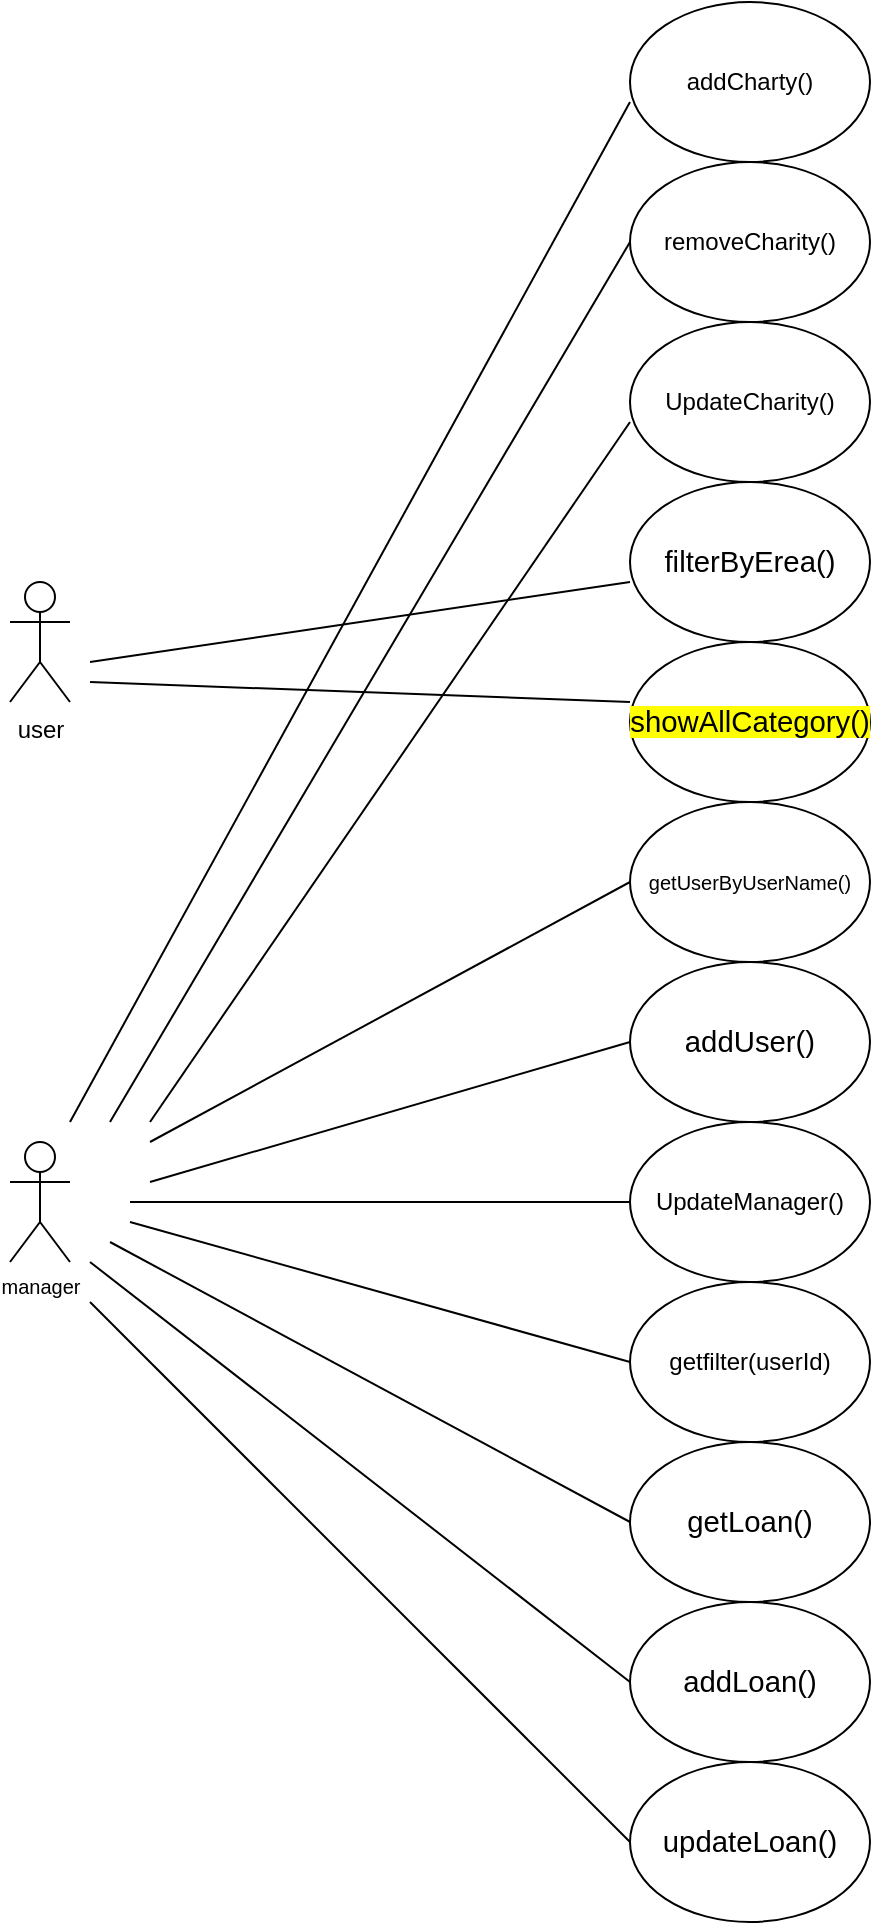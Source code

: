 <mxfile version="20.3.0" type="device"><diagram id="Essd_ugasLCZohHMcP1y" name="Page-1"><mxGraphModel dx="683" dy="1259" grid="1" gridSize="10" guides="1" tooltips="1" connect="1" arrows="1" fold="1" page="1" pageScale="1" pageWidth="850" pageHeight="1100" math="0" shadow="0"><root><mxCell id="0"/><mxCell id="1" parent="0"/><mxCell id="aODexWeqZSQZBetwVg-E-1" value="&lt;br&gt;addCharty()&lt;br&gt;&lt;br&gt;" style="ellipse;whiteSpace=wrap;html=1;" vertex="1" parent="1"><mxGeometry x="360" y="170" width="120" height="80" as="geometry"/></mxCell><mxCell id="aODexWeqZSQZBetwVg-E-2" value="user" style="shape=umlActor;verticalLabelPosition=bottom;verticalAlign=top;html=1;outlineConnect=0;" vertex="1" parent="1"><mxGeometry x="50" y="460" width="30" height="60" as="geometry"/></mxCell><mxCell id="aODexWeqZSQZBetwVg-E-3" value="&lt;span style=&quot;font-size: 9pt; line-height: 107%; font-family: Helvetica, sans-serif; background-image: initial; background-position: initial; background-size: initial; background-repeat: initial; background-attachment: initial; background-origin: initial; background-clip: initial;&quot;&gt;removeCharity()&lt;/span&gt;" style="ellipse;whiteSpace=wrap;html=1;" vertex="1" parent="1"><mxGeometry x="360" y="250" width="120" height="80" as="geometry"/></mxCell><mxCell id="aODexWeqZSQZBetwVg-E-4" value="&lt;span style=&quot;font-size: 9pt; line-height: 107%; font-family: Helvetica, sans-serif; background-image: initial; background-position: initial; background-size: initial; background-repeat: initial; background-attachment: initial; background-origin: initial; background-clip: initial;&quot;&gt;UpdateCharity()&lt;/span&gt;" style="ellipse;whiteSpace=wrap;html=1;" vertex="1" parent="1"><mxGeometry x="360" y="330" width="120" height="80" as="geometry"/></mxCell><mxCell id="aODexWeqZSQZBetwVg-E-5" value="&lt;span style=&quot;font-size:11.0pt;line-height:107%;&lt;br/&gt;font-family:&amp;quot;Calibri&amp;quot;,sans-serif;mso-ascii-theme-font:minor-latin;mso-fareast-font-family:&lt;br/&gt;Calibri;mso-fareast-theme-font:minor-latin;mso-hansi-theme-font:minor-latin;&lt;br/&gt;mso-bidi-font-family:Arial;mso-bidi-theme-font:minor-bidi;mso-ansi-language:&lt;br/&gt;EN-US;mso-fareast-language:EN-US;mso-bidi-language:HE&quot;&gt;filterByErea()&lt;/span&gt;" style="ellipse;whiteSpace=wrap;html=1;" vertex="1" parent="1"><mxGeometry x="360" y="410" width="120" height="80" as="geometry"/></mxCell><mxCell id="aODexWeqZSQZBetwVg-E-10" value="&lt;span style=&quot;font-size:11.0pt;line-height:107%;&lt;br/&gt;font-family:&amp;quot;Calibri&amp;quot;,sans-serif;mso-ascii-theme-font:minor-latin;mso-fareast-font-family:&lt;br/&gt;Calibri;mso-fareast-theme-font:minor-latin;mso-hansi-theme-font:minor-latin;&lt;br/&gt;mso-bidi-font-family:Arial;mso-bidi-theme-font:minor-bidi;background:yellow;&lt;br/&gt;mso-highlight:yellow;mso-ansi-language:EN-US;mso-fareast-language:EN-US;&lt;br/&gt;mso-bidi-language:HE&quot;&gt;showAllCategory()&lt;/span&gt;" style="ellipse;whiteSpace=wrap;html=1;" vertex="1" parent="1"><mxGeometry x="360" y="490" width="120" height="80" as="geometry"/></mxCell><mxCell id="aODexWeqZSQZBetwVg-E-11" value="&lt;span&gt;&lt;font style=&quot;font-size: 10px;&quot;&gt;getUserByUserName()&lt;/font&gt;&lt;/span&gt;" style="ellipse;whiteSpace=wrap;html=1;" vertex="1" parent="1"><mxGeometry x="360" y="570" width="120" height="80" as="geometry"/></mxCell><mxCell id="aODexWeqZSQZBetwVg-E-12" value="&lt;span style=&quot;font-size:11.0pt;line-height:107%;&lt;br/&gt;font-family:&amp;quot;Calibri&amp;quot;,sans-serif;mso-ascii-theme-font:minor-latin;mso-fareast-font-family:&lt;br/&gt;Calibri;mso-fareast-theme-font:minor-latin;mso-hansi-theme-font:minor-latin;&lt;br/&gt;mso-bidi-font-family:Arial;mso-bidi-theme-font:minor-bidi;mso-ansi-language:&lt;br/&gt;EN-US;mso-fareast-language:EN-US;mso-bidi-language:HE&quot;&gt;addUser()&lt;/span&gt;" style="ellipse;whiteSpace=wrap;html=1;" vertex="1" parent="1"><mxGeometry x="360" y="650" width="120" height="80" as="geometry"/></mxCell><mxCell id="aODexWeqZSQZBetwVg-E-13" value="&lt;span&gt;UpdateManager()&lt;/span&gt;" style="ellipse;whiteSpace=wrap;html=1;" vertex="1" parent="1"><mxGeometry x="360" y="730" width="120" height="80" as="geometry"/></mxCell><mxCell id="aODexWeqZSQZBetwVg-E-15" value="&lt;p dir=&quot;RTL&quot; class=&quot;MsoNormal&quot;&gt;&lt;span dir=&quot;LTR&quot;&gt;getfilter(userId)&lt;/span&gt;&lt;span style=&quot;font-family:&amp;quot;Arial&amp;quot;,sans-serif;mso-ascii-font-family:Calibri;mso-ascii-theme-font:&lt;br/&gt;minor-latin;mso-hansi-font-family:Calibri;mso-hansi-theme-font:minor-latin;&lt;br/&gt;mso-bidi-theme-font:minor-bidi&quot; lang=&quot;HE&quot;&gt;&lt;/span&gt;&lt;/p&gt;" style="ellipse;whiteSpace=wrap;html=1;" vertex="1" parent="1"><mxGeometry x="360" y="810" width="120" height="80" as="geometry"/></mxCell><mxCell id="aODexWeqZSQZBetwVg-E-16" value="&lt;span style=&quot;font-size:11.0pt;line-height:107%;&lt;br/&gt;font-family:&amp;quot;Calibri&amp;quot;,sans-serif;mso-ascii-theme-font:minor-latin;mso-fareast-font-family:&lt;br/&gt;Calibri;mso-fareast-theme-font:minor-latin;mso-hansi-theme-font:minor-latin;&lt;br/&gt;mso-bidi-font-family:Arial;mso-bidi-theme-font:minor-bidi;mso-ansi-language:&lt;br/&gt;EN-US;mso-fareast-language:EN-US;mso-bidi-language:HE&quot;&gt;getLoan()&lt;/span&gt;" style="ellipse;whiteSpace=wrap;html=1;" vertex="1" parent="1"><mxGeometry x="360" y="890" width="120" height="80" as="geometry"/></mxCell><mxCell id="aODexWeqZSQZBetwVg-E-17" value="&lt;span style=&quot;font-size:11.0pt;line-height:107%;&lt;br/&gt;font-family:&amp;quot;Calibri&amp;quot;,sans-serif;mso-ascii-theme-font:minor-latin;mso-fareast-font-family:&lt;br/&gt;Calibri;mso-fareast-theme-font:minor-latin;mso-hansi-theme-font:minor-latin;&lt;br/&gt;mso-bidi-font-family:Arial;mso-bidi-theme-font:minor-bidi;mso-ansi-language:&lt;br/&gt;EN-US;mso-fareast-language:EN-US;mso-bidi-language:HE&quot;&gt;addLoan()&lt;/span&gt;" style="ellipse;whiteSpace=wrap;html=1;" vertex="1" parent="1"><mxGeometry x="360" y="970" width="120" height="80" as="geometry"/></mxCell><mxCell id="aODexWeqZSQZBetwVg-E-18" value="&lt;span style=&quot;font-size:11.0pt;line-height:107%;&lt;br/&gt;font-family:&amp;quot;Calibri&amp;quot;,sans-serif;mso-ascii-theme-font:minor-latin;mso-fareast-font-family:&lt;br/&gt;Calibri;mso-fareast-theme-font:minor-latin;mso-hansi-theme-font:minor-latin;&lt;br/&gt;mso-bidi-font-family:Arial;mso-bidi-theme-font:minor-bidi;mso-ansi-language:&lt;br/&gt;EN-US;mso-fareast-language:EN-US;mso-bidi-language:HE&quot;&gt;updateLoan()&lt;/span&gt;" style="ellipse;whiteSpace=wrap;html=1;" vertex="1" parent="1"><mxGeometry x="360" y="1050" width="120" height="80" as="geometry"/></mxCell><mxCell id="aODexWeqZSQZBetwVg-E-20" value="manager" style="shape=umlActor;verticalLabelPosition=bottom;verticalAlign=top;html=1;outlineConnect=0;fontSize=10;" vertex="1" parent="1"><mxGeometry x="50" y="740" width="30" height="60" as="geometry"/></mxCell><mxCell id="aODexWeqZSQZBetwVg-E-24" value="" style="endArrow=none;html=1;rounded=0;fontSize=10;" edge="1" parent="1"><mxGeometry width="50" height="50" relative="1" as="geometry"><mxPoint x="80" y="730" as="sourcePoint"/><mxPoint x="360" y="220" as="targetPoint"/></mxGeometry></mxCell><mxCell id="aODexWeqZSQZBetwVg-E-25" value="" style="endArrow=none;html=1;rounded=0;fontSize=10;" edge="1" parent="1"><mxGeometry width="50" height="50" relative="1" as="geometry"><mxPoint x="100" y="730" as="sourcePoint"/><mxPoint x="360" y="290" as="targetPoint"/></mxGeometry></mxCell><mxCell id="aODexWeqZSQZBetwVg-E-26" value="" style="endArrow=none;html=1;rounded=0;fontSize=10;" edge="1" parent="1"><mxGeometry width="50" height="50" relative="1" as="geometry"><mxPoint x="120" y="730" as="sourcePoint"/><mxPoint x="360" y="380" as="targetPoint"/></mxGeometry></mxCell><mxCell id="aODexWeqZSQZBetwVg-E-27" value="" style="endArrow=none;html=1;rounded=0;fontSize=10;" edge="1" parent="1"><mxGeometry width="50" height="50" relative="1" as="geometry"><mxPoint x="90" y="500" as="sourcePoint"/><mxPoint x="360" y="460" as="targetPoint"/></mxGeometry></mxCell><mxCell id="aODexWeqZSQZBetwVg-E-28" value="" style="endArrow=none;html=1;rounded=0;fontSize=10;" edge="1" parent="1"><mxGeometry width="50" height="50" relative="1" as="geometry"><mxPoint x="90" y="510" as="sourcePoint"/><mxPoint x="360" y="520" as="targetPoint"/></mxGeometry></mxCell><mxCell id="aODexWeqZSQZBetwVg-E-29" value="" style="endArrow=none;html=1;rounded=0;fontSize=10;" edge="1" parent="1"><mxGeometry width="50" height="50" relative="1" as="geometry"><mxPoint x="120" y="740" as="sourcePoint"/><mxPoint x="360" y="610" as="targetPoint"/></mxGeometry></mxCell><mxCell id="aODexWeqZSQZBetwVg-E-30" value="" style="endArrow=none;html=1;rounded=0;fontSize=10;" edge="1" parent="1"><mxGeometry width="50" height="50" relative="1" as="geometry"><mxPoint x="120" y="760" as="sourcePoint"/><mxPoint x="360" y="690" as="targetPoint"/></mxGeometry></mxCell><mxCell id="aODexWeqZSQZBetwVg-E-31" value="" style="endArrow=none;html=1;rounded=0;fontSize=10;" edge="1" parent="1"><mxGeometry width="50" height="50" relative="1" as="geometry"><mxPoint x="110" y="770" as="sourcePoint"/><mxPoint x="360" y="770" as="targetPoint"/></mxGeometry></mxCell><mxCell id="aODexWeqZSQZBetwVg-E-32" value="" style="endArrow=none;html=1;rounded=0;fontSize=10;" edge="1" parent="1"><mxGeometry width="50" height="50" relative="1" as="geometry"><mxPoint x="110" y="780" as="sourcePoint"/><mxPoint x="360" y="850" as="targetPoint"/></mxGeometry></mxCell><mxCell id="aODexWeqZSQZBetwVg-E-33" value="" style="endArrow=none;html=1;rounded=0;fontSize=10;" edge="1" parent="1"><mxGeometry width="50" height="50" relative="1" as="geometry"><mxPoint x="100" y="790" as="sourcePoint"/><mxPoint x="360" y="930" as="targetPoint"/></mxGeometry></mxCell><mxCell id="aODexWeqZSQZBetwVg-E-34" value="" style="endArrow=none;html=1;rounded=0;fontSize=10;" edge="1" parent="1"><mxGeometry width="50" height="50" relative="1" as="geometry"><mxPoint x="90" y="800" as="sourcePoint"/><mxPoint x="360" y="1010" as="targetPoint"/></mxGeometry></mxCell><mxCell id="aODexWeqZSQZBetwVg-E-35" value="" style="endArrow=none;html=1;rounded=0;fontSize=10;" edge="1" parent="1"><mxGeometry width="50" height="50" relative="1" as="geometry"><mxPoint x="90" y="820" as="sourcePoint"/><mxPoint x="360" y="1090" as="targetPoint"/></mxGeometry></mxCell></root></mxGraphModel></diagram></mxfile>
